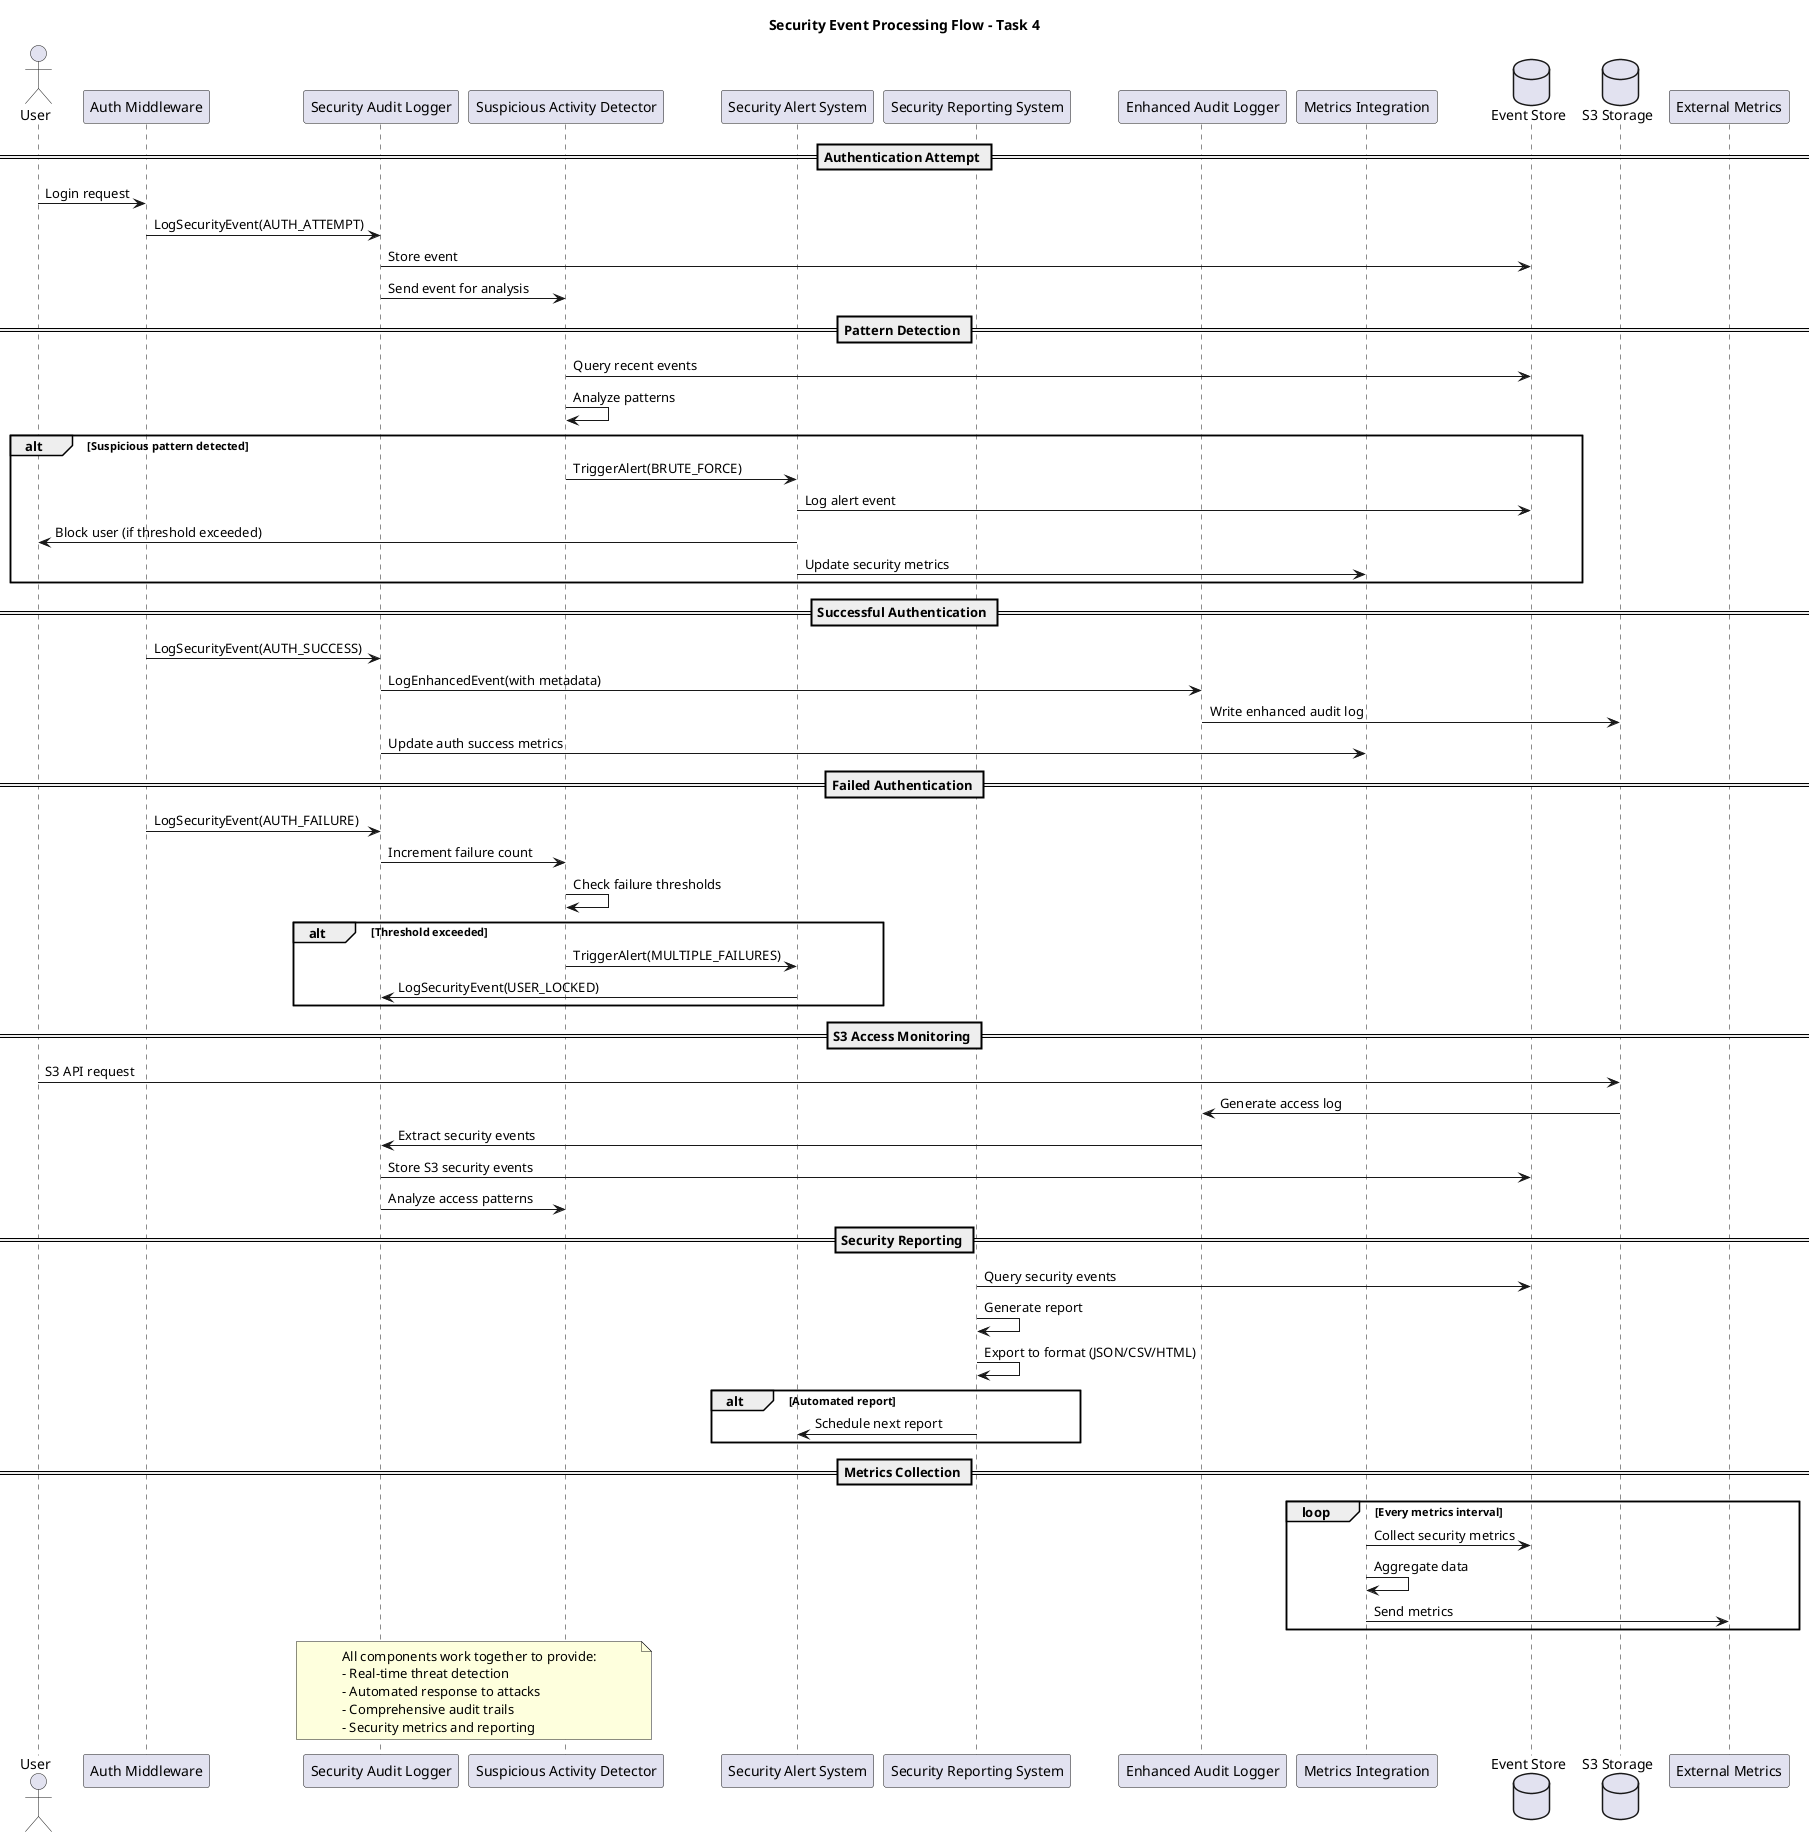 @startuml Task4_Security_Flow_Sequence
title Security Event Processing Flow - Task 4

actor User
participant "Auth Middleware" as Auth
participant "Security Audit Logger" as Logger
participant "Suspicious Activity Detector" as Detector
participant "Security Alert System" as Alerts
participant "Security Reporting System" as Reports
participant "Enhanced Audit Logger" as Enhanced
participant "Metrics Integration" as Metrics
database "Event Store" as Store
database "S3 Storage" as S3

== Authentication Attempt ==
User -> Auth: Login request
Auth -> Logger: LogSecurityEvent(AUTH_ATTEMPT)
Logger -> Store: Store event
Logger -> Detector: Send event for analysis

== Pattern Detection ==
Detector -> Store: Query recent events
Detector -> Detector: Analyze patterns
alt Suspicious pattern detected
    Detector -> Alerts: TriggerAlert(BRUTE_FORCE)
    Alerts -> Store: Log alert event
    Alerts -> User: Block user (if threshold exceeded)
    Alerts -> Metrics: Update security metrics
end

== Successful Authentication ==
Auth -> Logger: LogSecurityEvent(AUTH_SUCCESS)
Logger -> Enhanced: LogEnhancedEvent(with metadata)
Enhanced -> S3: Write enhanced audit log
Logger -> Metrics: Update auth success metrics

== Failed Authentication ==
Auth -> Logger: LogSecurityEvent(AUTH_FAILURE)
Logger -> Detector: Increment failure count
Detector -> Detector: Check failure thresholds
alt Threshold exceeded
    Detector -> Alerts: TriggerAlert(MULTIPLE_FAILURES)
    Alerts -> Logger: LogSecurityEvent(USER_LOCKED)
end

== S3 Access Monitoring ==
User -> S3: S3 API request
S3 -> Enhanced: Generate access log
Enhanced -> Logger: Extract security events
Logger -> Store: Store S3 security events
Logger -> Detector: Analyze access patterns

== Security Reporting ==
Reports -> Store: Query security events
Reports -> Reports: Generate report
Reports -> Reports: Export to format (JSON/CSV/HTML)
alt Automated report
    Reports -> Alerts: Schedule next report
end

== Metrics Collection ==
loop Every metrics interval
    Metrics -> Store: Collect security metrics
    Metrics -> Metrics: Aggregate data
    Metrics -> "External Metrics": Send metrics
end

note over Logger, Detector
  All components work together to provide:
  - Real-time threat detection
  - Automated response to attacks
  - Comprehensive audit trails
  - Security metrics and reporting
end note

@enduml